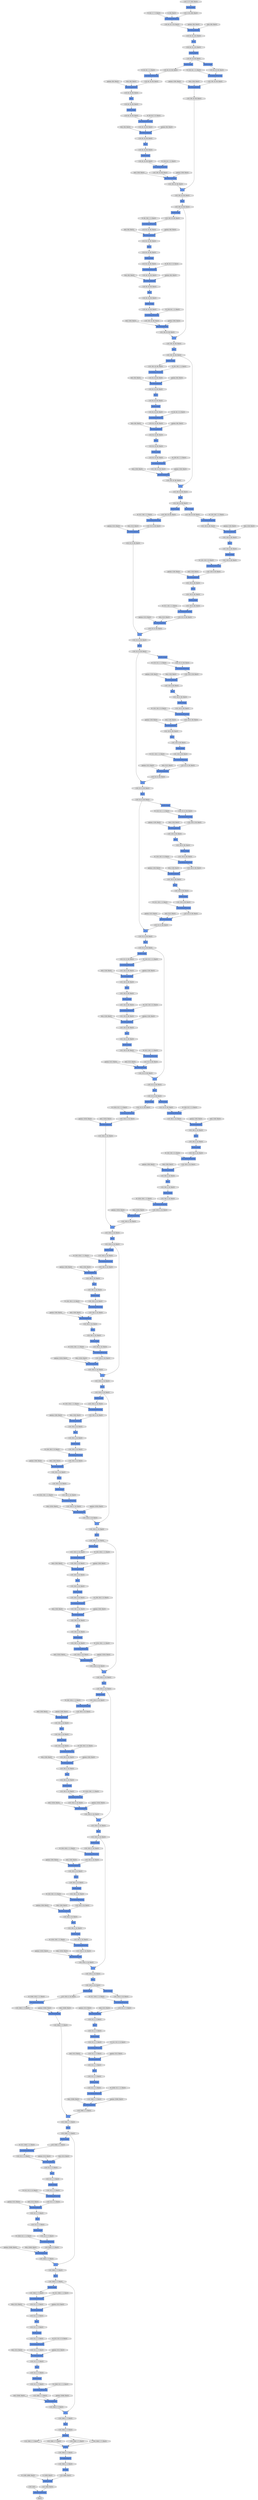 digraph graphname{rankdir=TB;47840955924560 [label="(128, 512, 8, 28), float32",shape="octagon",fillcolor="#E0E0E0",style="filled"];47839315656784 [label="W: (64, 64, 1, 1), float32",shape="octagon",fillcolor="#E0E0E0",style="filled"];47840956055696 [label="(128, 256, 4, 14), float32",shape="octagon",fillcolor="#E0E0E0",style="filled"];47840955924624 [label="(128, 512, 8, 28), float32",shape="octagon",fillcolor="#E0E0E0",style="filled"];47839315820752 [label="gamma: (256), float32",shape="octagon",fillcolor="#E0E0E0",style="filled"];47840955924752 [label="(128, 512, 8, 28), float32",shape="octagon",fillcolor="#E0E0E0",style="filled"];47840955924816 [label="BatchNormalization",shape="record",fillcolor="#6495ED",style="filled"];47840955990480 [label="HaloExchange",shape="record",fillcolor="#6495ED",style="filled"];47839315657168 [label="gamma: (64), float32",shape="octagon",fillcolor="#E0E0E0",style="filled"];47840955990544 [label="(128, 1024, 4, 14), float32",shape="octagon",fillcolor="#E0E0E0",style="filled"];47839315821072 [label="beta: (256), float32",shape="octagon",fillcolor="#E0E0E0",style="filled"];47840955892368 [label="(128, 128, 8, 28), float32",shape="octagon",fillcolor="#E0E0E0",style="filled"];47840955990736 [label="(128, 1024, 4, 14), float32",shape="octagon",fillcolor="#E0E0E0",style="filled"];47840955925264 [label="BatchNormalization",shape="record",fillcolor="#6495ED",style="filled"];47840955892496 [label="BatchNormalization",shape="record",fillcolor="#6495ED",style="filled"];47839315657488 [label="beta: (64), float32",shape="octagon",fillcolor="#E0E0E0",style="filled"];47840956056400 [label="(128, 256, 4, 14), float32",shape="octagon",fillcolor="#E0E0E0",style="filled"];47840955925328 [label="(128, 512, 8, 28), float32",shape="octagon",fillcolor="#E0E0E0",style="filled"];47839315821456 [label="W: (256, 256, 3, 3), float32",shape="octagon",fillcolor="#E0E0E0",style="filled"];47840955892624 [label="(128, 128, 8, 28), float32",shape="octagon",fillcolor="#E0E0E0",style="filled"];47840956056528 [label="BatchNormalization",shape="record",fillcolor="#6495ED",style="filled"];47840955892752 [label="BatchNormalization",shape="record",fillcolor="#6495ED",style="filled"];47840956056656 [label="(128, 256, 4, 14), float32",shape="octagon",fillcolor="#E0E0E0",style="filled"];47840955991120 [label="(128, 256, 4, 14), float32",shape="octagon",fillcolor="#E0E0E0",style="filled"];47840955892880 [label="(128, 128, 8, 28), float32",shape="octagon",fillcolor="#E0E0E0",style="filled"];47839315657872 [label="W: (64, 64, 3, 3), float32",shape="octagon",fillcolor="#E0E0E0",style="filled"];47840956056784 [label="BatchNormalization",shape="record",fillcolor="#6495ED",style="filled"];47840955925840 [label="AllGather",shape="record",fillcolor="#6495ED",style="filled"];47840956056912 [label="(128, 256, 4, 14), float32",shape="octagon",fillcolor="#E0E0E0",style="filled"];47839315821904 [label="gamma: (256), float32",shape="octagon",fillcolor="#E0E0E0",style="filled"];47840955925904 [label="(128, 512, 8, 28), float32",shape="octagon",fillcolor="#E0E0E0",style="filled"];47840955991504 [label="ReLU",shape="record",fillcolor="#6495ED",style="filled"];47840955893264 [label="(128, 128, 8, 28), float32",shape="octagon",fillcolor="#E0E0E0",style="filled"];47839315658320 [label="gamma: (64), float32",shape="octagon",fillcolor="#E0E0E0",style="filled"];47839315822224 [label="beta: (256), float32",shape="octagon",fillcolor="#E0E0E0",style="filled"];47840956057296 [label="(128, 256, 4, 14), float32",shape="octagon",fillcolor="#E0E0E0",style="filled"];47840955991760 [label="BatchNormalization",shape="record",fillcolor="#6495ED",style="filled"];47840955991824 [label="(128, 256, 4, 14), float32",shape="octagon",fillcolor="#E0E0E0",style="filled"];47840955991952 [label="Convolution2DFunction",shape="record",fillcolor="#6495ED",style="filled"];47840955926416 [label="(128, 256, 4, 14), float32",shape="octagon",fillcolor="#E0E0E0",style="filled"];47839315658640 [label="beta: (64), float32",shape="octagon",fillcolor="#E0E0E0",style="filled"];47840955992080 [label="(128, 256, 4, 14), float32",shape="octagon",fillcolor="#E0E0E0",style="filled"];47839315822608 [label="W: (1024, 256, 1, 1), float32",shape="octagon",fillcolor="#E0E0E0",style="filled"];47840955992208 [label="HaloExchange",shape="record",fillcolor="#6495ED",style="filled"];47840955893904 [label="Convolution2DFunction",shape="record",fillcolor="#6495ED",style="filled"];47840955893968 [label="(128, 128, 8, 28), float32",shape="octagon",fillcolor="#E0E0E0",style="filled"];47840955992336 [label="(128, 256, 4, 14), float32",shape="octagon",fillcolor="#E0E0E0",style="filled"];47840955926800 [label="HaloExchange",shape="record",fillcolor="#6495ED",style="filled"];47839315659024 [label="W: (256, 64, 1, 1), float32",shape="octagon",fillcolor="#E0E0E0",style="filled"];47840956057936 [label="Convolution2DFunction",shape="record",fillcolor="#6495ED",style="filled"];47840955894096 [label="ReLU",shape="record",fillcolor="#6495ED",style="filled"];47840956058000 [label="(128, 256, 4, 14), float32",shape="octagon",fillcolor="#E0E0E0",style="filled"];47839315823056 [label="gamma: (1024), float32",shape="octagon",fillcolor="#E0E0E0",style="filled"];47840955894224 [label="(128, 128, 8, 28), float32",shape="octagon",fillcolor="#E0E0E0",style="filled"];47840956058128 [label="ReLU",shape="record",fillcolor="#6495ED",style="filled"];47840955927056 [label="Convolution2DFunction",shape="record",fillcolor="#6495ED",style="filled"];47840955992656 [label="Convolution2DFunction",shape="record",fillcolor="#6495ED",style="filled"];47840955927120 [label="(128, 256, 4, 14), float32",shape="octagon",fillcolor="#E0E0E0",style="filled"];47840955894352 [label="_ + _",shape="record",fillcolor="#6495ED",style="filled"];47840956058256 [label="(128, 256, 4, 14), float32",shape="octagon",fillcolor="#E0E0E0",style="filled"];47840955992720 [label="(128, 256, 4, 14), float32",shape="octagon",fillcolor="#E0E0E0",style="filled"];47840955927248 [label="_ + _",shape="record",fillcolor="#6495ED",style="filled"];47840955894480 [label="(128, 128, 8, 28), float32",shape="octagon",fillcolor="#E0E0E0",style="filled"];47839315659472 [label="gamma: (256), float32",shape="octagon",fillcolor="#E0E0E0",style="filled"];47840956058384 [label="_ + _",shape="record",fillcolor="#6495ED",style="filled"];47839315823376 [label="beta: (1024), float32",shape="octagon",fillcolor="#E0E0E0",style="filled"];47840955927376 [label="(128, 256, 4, 14), float32",shape="octagon",fillcolor="#E0E0E0",style="filled"];47840956058512 [label="(128, 256, 4, 14), float32",shape="octagon",fillcolor="#E0E0E0",style="filled"];47840955894672 [label="ReLU",shape="record",fillcolor="#6495ED",style="filled"];47840955927504 [label="HaloExchange",shape="record",fillcolor="#6495ED",style="filled"];47840955894736 [label="HaloExchange",shape="record",fillcolor="#6495ED",style="filled"];47840955993104 [label="Convolution2DFunction",shape="record",fillcolor="#6495ED",style="filled"];47839315659792 [label="beta: (256), float32",shape="octagon",fillcolor="#E0E0E0",style="filled"];47840955927632 [label="(128, 256, 4, 14), float32",shape="octagon",fillcolor="#E0E0E0",style="filled"];47840955894864 [label="(128, 512, 8, 28), float32",shape="octagon",fillcolor="#E0E0E0",style="filled"];47840956058768 [label="(128, 1024, 4, 14), float32",shape="octagon",fillcolor="#E0E0E0",style="filled"];47839315823760 [label="W: (1024, 512, 1, 1), float32",shape="octagon",fillcolor="#E0E0E0",style="filled"];47840956058832 [label="HaloExchange",shape="record",fillcolor="#6495ED",style="filled"];47840955894992 [label="(128, 512, 8, 28), float32",shape="octagon",fillcolor="#E0E0E0",style="filled"];47840956058896 [label="(128, 1024, 4, 14), float32",shape="octagon",fillcolor="#E0E0E0",style="filled"];47840955993360 [label="BatchNormalization",shape="record",fillcolor="#6495ED",style="filled"];47840955895056 [label="BatchNormalization",shape="record",fillcolor="#6495ED",style="filled"];47840955993424 [label="(128, 256, 4, 14), float32",shape="octagon",fillcolor="#E0E0E0",style="filled"];47840956059024 [label="(128, 1024, 4, 14), float32",shape="octagon",fillcolor="#E0E0E0",style="filled"];47840955927952 [label="ReLU",shape="record",fillcolor="#6495ED",style="filled"];47839315660176 [label="W: (256, 64, 1, 1), float32",shape="octagon",fillcolor="#E0E0E0",style="filled"];47840956059088 [label="ReLU",shape="record",fillcolor="#6495ED",style="filled"];47840955993552 [label="ReLU",shape="record",fillcolor="#6495ED",style="filled"];47840955928016 [label="(128, 256, 4, 14), float32",shape="octagon",fillcolor="#E0E0E0",style="filled"];47840955895248 [label="ReLU",shape="record",fillcolor="#6495ED",style="filled"];47840955993680 [label="(128, 256, 4, 14), float32",shape="octagon",fillcolor="#E0E0E0",style="filled"];47839315824208 [label="gamma: (1024), float32",shape="octagon",fillcolor="#E0E0E0",style="filled"];47840956059280 [label="BatchNormalization",shape="record",fillcolor="#6495ED",style="filled"];47840955993808 [label="_ + _",shape="record",fillcolor="#6495ED",style="filled"];47840955895504 [label="Convolution2DFunction",shape="record",fillcolor="#6495ED",style="filled"];47840955895568 [label="(128, 512, 8, 28), float32",shape="octagon",fillcolor="#E0E0E0",style="filled"];47840955993936 [label="(128, 256, 4, 14), float32",shape="octagon",fillcolor="#E0E0E0",style="filled"];47840955928400 [label="Convolution2DFunction",shape="record",fillcolor="#6495ED",style="filled"];47839315660624 [label="gamma: (256), float32",shape="octagon",fillcolor="#E0E0E0",style="filled"];47840956059536 [label="Convolution2DFunction",shape="record",fillcolor="#6495ED",style="filled"];47839315824528 [label="beta: (1024), float32",shape="octagon",fillcolor="#E0E0E0",style="filled"];47840956059600 [label="(128, 1024, 4, 14), float32",shape="octagon",fillcolor="#E0E0E0",style="filled"];47840955961424 [label="(128, 256, 4, 14), float32",shape="octagon",fillcolor="#E0E0E0",style="filled"];47839315791952 [label="W: (128, 512, 1, 1), float32",shape="octagon",fillcolor="#E0E0E0",style="filled"];47840956125392 [label="(128, 512, 2, 7), float32",shape="octagon",fillcolor="#E0E0E0",style="filled"];47839316185296 [label="W: (256, 256, 3, 3), float32",shape="octagon",fillcolor="#E0E0E0",style="filled"];47839316250896 [label="W: (512, 512, 3, 3), float32",shape="octagon",fillcolor="#E0E0E0",style="filled"];47840956125520 [label="BatchNormalization",shape="record",fillcolor="#6495ED",style="filled"];47840956027280 [label="(128, 256, 4, 14), float32",shape="octagon",fillcolor="#E0E0E0",style="filled"];47840956125648 [label="(128, 512, 2, 7), float32",shape="octagon",fillcolor="#E0E0E0",style="filled"];47840956027408 [label="BatchNormalization",shape="record",fillcolor="#6495ED",style="filled"];47839315792400 [label="gamma: (128), float32",shape="octagon",fillcolor="#E0E0E0",style="filled"];47839013245520 [label="HaloExchange",shape="record",fillcolor="#6495ED",style="filled"];47839316185744 [label="gamma: (256), float32",shape="octagon",fillcolor="#E0E0E0",style="filled"];47840956027536 [label="(128, 256, 4, 14), float32",shape="octagon",fillcolor="#E0E0E0",style="filled"];47839316251344 [label="gamma: (512), float32",shape="octagon",fillcolor="#E0E0E0",style="filled"];47840955962128 [label="(128, 256, 4, 14), float32",shape="octagon",fillcolor="#E0E0E0",style="filled"];47837633778448 [label="(128, 64, 16, 56), float32",shape="octagon",fillcolor="#E0E0E0",style="filled"];47840956126032 [label="(128, 512, 2, 7), float32",shape="octagon",fillcolor="#E0E0E0",style="filled"];47839315792720 [label="beta: (128), float32",shape="octagon",fillcolor="#E0E0E0",style="filled"];47840956027792 [label="(128, 256, 4, 14), float32",shape="octagon",fillcolor="#E0E0E0",style="filled"];47840955962256 [label="BatchNormalization",shape="record",fillcolor="#6495ED",style="filled"];47839316186064 [label="beta: (256), float32",shape="octagon",fillcolor="#E0E0E0",style="filled"];47839316251664 [label="beta: (512), float32",shape="octagon",fillcolor="#E0E0E0",style="filled"];47840955962384 [label="(128, 256, 4, 14), float32",shape="octagon",fillcolor="#E0E0E0",style="filled"];47840956027984 [label="_ + _",shape="record",fillcolor="#6495ED",style="filled"];47840956028048 [label="HaloExchange",shape="record",fillcolor="#6495ED",style="filled"];47840955962512 [label="BatchNormalization",shape="record",fillcolor="#6495ED",style="filled"];47839315793104 [label="W: (128, 128, 3, 3), float32",shape="octagon",fillcolor="#E0E0E0",style="filled"];47840956028176 [label="(128, 1024, 4, 14), float32",shape="octagon",fillcolor="#E0E0E0",style="filled"];47840955962640 [label="(128, 256, 4, 14), float32",shape="octagon",fillcolor="#E0E0E0",style="filled"];47839316186448 [label="W: (1024, 256, 1, 1), float32",shape="octagon",fillcolor="#E0E0E0",style="filled"];47839316252048 [label="W: (2048, 512, 1, 1), float32",shape="octagon",fillcolor="#E0E0E0",style="filled"];47840956028304 [label="(128, 1024, 4, 14), float32",shape="octagon",fillcolor="#E0E0E0",style="filled"];47840956126672 [label="Convolution2DFunction",shape="record",fillcolor="#6495ED",style="filled"];47840956028368 [label="BatchNormalization",shape="record",fillcolor="#6495ED",style="filled"];47840956126736 [label="(128, 512, 2, 7), float32",shape="octagon",fillcolor="#E0E0E0",style="filled"];47840956126864 [label="ReLU",shape="record",fillcolor="#6495ED",style="filled"];47840956028560 [label="HaloExchange",shape="record",fillcolor="#6495ED",style="filled"];47840955963024 [label="(128, 256, 4, 14), float32",shape="octagon",fillcolor="#E0E0E0",style="filled"];47839315793552 [label="gamma: (128), float32",shape="octagon",fillcolor="#E0E0E0",style="filled"];47840956126992 [label="(128, 512, 2, 7), float32",shape="octagon",fillcolor="#E0E0E0",style="filled"];47839316186896 [label="gamma: (1024), float32",shape="octagon",fillcolor="#E0E0E0",style="filled"];47840948688656 [label="ReLU",shape="record",fillcolor="#6495ED",style="filled"];47839316252496 [label="gamma: (2048), float32",shape="octagon",fillcolor="#E0E0E0",style="filled"];47840956127120 [label="_ + _",shape="record",fillcolor="#6495ED",style="filled"];47840956028816 [label="Convolution2DFunction",shape="record",fillcolor="#6495ED",style="filled"];47840956028880 [label="(128, 1024, 4, 14), float32",shape="octagon",fillcolor="#E0E0E0",style="filled"];47839315793872 [label="beta: (128), float32",shape="octagon",fillcolor="#E0E0E0",style="filled"];47840956127248 [label="(128, 512, 2, 7), float32",shape="octagon",fillcolor="#E0E0E0",style="filled"];47839316187216 [label="beta: (1024), float32",shape="octagon",fillcolor="#E0E0E0",style="filled"];47839316252816 [label="beta: (2048), float32",shape="octagon",fillcolor="#E0E0E0",style="filled"];47840956127440 [label="ReLU",shape="record",fillcolor="#6495ED",style="filled"];47840956127504 [label="HaloExchange",shape="record",fillcolor="#6495ED",style="filled"];47840955963664 [label="Convolution2DFunction",shape="record",fillcolor="#6495ED",style="filled"];47840955963728 [label="(128, 256, 4, 14), float32",shape="octagon",fillcolor="#E0E0E0",style="filled"];47839315794256 [label="W: (512, 128, 1, 1), float32",shape="octagon",fillcolor="#E0E0E0",style="filled"];47840956127632 [label="(128, 2048, 2, 7), float32",shape="octagon",fillcolor="#E0E0E0",style="filled"];47840956029392 [label="HaloExchange",shape="record",fillcolor="#6495ED",style="filled"];47840955963856 [label="ReLU",shape="record",fillcolor="#6495ED",style="filled"];47840956127760 [label="(128, 2048, 2, 7), float32",shape="octagon",fillcolor="#E0E0E0",style="filled"];47840956029456 [label="(128, 1024, 4, 14), float32",shape="octagon",fillcolor="#E0E0E0",style="filled"];47840956127824 [label="BatchNormalization",shape="record",fillcolor="#6495ED",style="filled"];47840955963984 [label="(128, 256, 4, 14), float32",shape="octagon",fillcolor="#E0E0E0",style="filled"];47839316187856 [label="W: (512, 1024, 1, 1), float32",shape="octagon",fillcolor="#E0E0E0",style="filled"];47840956029648 [label="(128, 1024, 4, 14), float32",shape="octagon",fillcolor="#E0E0E0",style="filled"];47840955964112 [label="_ + _",shape="record",fillcolor="#6495ED",style="filled"];47839316253456 [label="W: (1000, 4096), float32",shape="octagon",fillcolor="#E0E0E0",style="filled"];47840956128016 [label="ReLU",shape="record",fillcolor="#6495ED",style="filled"];47839315794704 [label="gamma: (512), float32",shape="octagon",fillcolor="#E0E0E0",style="filled"];47840955964240 [label="(128, 256, 4, 14), float32",shape="octagon",fillcolor="#E0E0E0",style="filled"];47840956128272 [label="Convolution2DFunction",shape="record",fillcolor="#6495ED",style="filled"];47840956029968 [label="ReLU",shape="record",fillcolor="#6495ED",style="filled"];47840955964432 [label="ReLU",shape="record",fillcolor="#6495ED",style="filled"];47840956128336 [label="(128, 2048, 2, 7), float32",shape="octagon",fillcolor="#E0E0E0",style="filled"];47840956030032 [label="(128, 256, 4, 14), float32",shape="octagon",fillcolor="#E0E0E0",style="filled"];47840955964496 [label="HaloExchange",shape="record",fillcolor="#6495ED",style="filled"];47839315795024 [label="beta: (512), float32",shape="octagon",fillcolor="#E0E0E0",style="filled"];47839316253840 [label="b: (1000), float32",shape="octagon",fillcolor="#E0E0E0",style="filled"];47839316188304 [label="gamma: (512), float32",shape="octagon",fillcolor="#E0E0E0",style="filled"];47840955964624 [label="(128, 1024, 4, 14), float32",shape="octagon",fillcolor="#E0E0E0",style="filled"];47840955964752 [label="(128, 1024, 4, 14), float32",shape="octagon",fillcolor="#E0E0E0",style="filled"];47840955964816 [label="BatchNormalization",shape="record",fillcolor="#6495ED",style="filled"];47839316188624 [label="beta: (512), float32",shape="octagon",fillcolor="#E0E0E0",style="filled"];47840956030416 [label="Convolution2DFunction",shape="record",fillcolor="#6495ED",style="filled"];47840956128848 [label="Concat",shape="record",fillcolor="#6495ED",style="filled"];47840955965008 [label="ReLU",shape="record",fillcolor="#6495ED",style="filled"];47840956128912 [label="(128, 2048, 2, 7), float32",shape="octagon",fillcolor="#E0E0E0",style="filled"];47840956030672 [label="BatchNormalization",shape="record",fillcolor="#6495ED",style="filled"];47839315795664 [label="W: (256, 512, 1, 1), float32",shape="octagon",fillcolor="#E0E0E0",style="filled"];47840956030736 [label="(128, 256, 4, 14), float32",shape="octagon",fillcolor="#E0E0E0",style="filled"];47840956129104 [label="(128, 2048, 2, 7), float32",shape="octagon",fillcolor="#E0E0E0",style="filled"];47839316189008 [label="W: (512, 512, 3, 3), float32",shape="octagon",fillcolor="#E0E0E0",style="filled"];47840955965264 [label="Convolution2DFunction",shape="record",fillcolor="#6495ED",style="filled"];47840948821840 [label="MaxPoolingND",shape="record",fillcolor="#6495ED",style="filled"];47840956030864 [label="ReLU",shape="record",fillcolor="#6495ED",style="filled"];47840955965328 [label="(128, 1024, 4, 14), float32",shape="octagon",fillcolor="#E0E0E0",style="filled"];47840956129232 [label="Convolution2DFunction",shape="record",fillcolor="#6495ED",style="filled"];47840949149776 [label="BatchNormalization",shape="record",fillcolor="#6495ED",style="filled"];47840948396112 [label="Convolution2DFunction",shape="record",fillcolor="#6495ED",style="filled"];47839315861648 [label="W: (256, 1024, 1, 1), float32",shape="octagon",fillcolor="#E0E0E0",style="filled"];47840949149840 [label="(128, 128, 8, 28), float32",shape="octagon",fillcolor="#E0E0E0",style="filled"];47840900030608 [label="Convolution2DFunction",shape="record",fillcolor="#6495ED",style="filled"];47840949117136 [label="HaloExchange",shape="record",fillcolor="#6495ED",style="filled"];47840948396240 [label="Convolution2DFunction",shape="record",fillcolor="#6495ED",style="filled"];47840900030672 [label="Convolution2DFunction",shape="record",fillcolor="#6495ED",style="filled"];47840949117200 [label="(128, 256, 16, 56), float32",shape="octagon",fillcolor="#E0E0E0",style="filled"];47840948396304 [label="_ + _",shape="record",fillcolor="#6495ED",style="filled"];47840900030736 [label="BatchNormalization",shape="record",fillcolor="#6495ED",style="filled"];47840900030864 [label="(128, 256, 16, 56), float32",shape="octagon",fillcolor="#E0E0E0",style="filled"];47840948396432 [label="(128, 3, 57, 226), float32",shape="octagon",fillcolor="#E0E0E0",style="filled"];47839315730896 [label="W: (64, 256, 1, 1), float32",shape="octagon",fillcolor="#E0E0E0",style="filled"];47840948396496 [label="HaloExchange",shape="record",fillcolor="#6495ED",style="filled"];47840900030928 [label="(128, 64, 16, 56), float32",shape="octagon",fillcolor="#E0E0E0",style="filled"];47840949150224 [label="(128, 128, 8, 28), float32",shape="octagon",fillcolor="#E0E0E0",style="filled"];47839315862096 [label="gamma: (256), float32",shape="octagon",fillcolor="#E0E0E0",style="filled"];47840900031056 [label="(128, 256, 16, 56), float32",shape="octagon",fillcolor="#E0E0E0",style="filled"];47840900031120 [label="ReLU",shape="record",fillcolor="#6495ED",style="filled"];47840900031184 [label="(128, 64, 16, 56), float32",shape="octagon",fillcolor="#E0E0E0",style="filled"];47840949117712 [label="(128, 128, 8, 28), float32",shape="octagon",fillcolor="#E0E0E0",style="filled"];47840948396816 [label="(128, 64, 16, 56), float32",shape="octagon",fillcolor="#E0E0E0",style="filled"];47840900031248 [label="ReLU",shape="record",fillcolor="#6495ED",style="filled"];47840948396880 [label="(128, 256, 16, 56), float32",shape="octagon",fillcolor="#E0E0E0",style="filled"];47839315862416 [label="beta: (256), float32",shape="octagon",fillcolor="#E0E0E0",style="filled"];47839315731344 [label="gamma: (64), float32",shape="octagon",fillcolor="#E0E0E0",style="filled"];47840900031440 [label="HaloExchange",shape="record",fillcolor="#6495ED",style="filled"];47840900031504 [label="HaloExchange",shape="record",fillcolor="#6495ED",style="filled"];47840949118096 [label="BatchNormalization",shape="record",fillcolor="#6495ED",style="filled"];47840949150928 [label="(128, 128, 8, 28), float32",shape="octagon",fillcolor="#E0E0E0",style="filled"];47840948397264 [label="ReLU",shape="record",fillcolor="#6495ED",style="filled"];47839315731664 [label="beta: (64), float32",shape="octagon",fillcolor="#E0E0E0",style="filled"];47839315862800 [label="W: (256, 256, 3, 3), float32",shape="octagon",fillcolor="#E0E0E0",style="filled"];47840900031760 [label="BatchNormalization",shape="record",fillcolor="#6495ED",style="filled"];47840949151056 [label="Convolution2DFunction",shape="record",fillcolor="#6495ED",style="filled"];47840948397392 [label="ReLU",shape="record",fillcolor="#6495ED",style="filled"];47840900031824 [label="(128, 64, 16, 56), float32",shape="octagon",fillcolor="#E0E0E0",style="filled"];47840949118352 [label="BatchNormalization",shape="record",fillcolor="#6495ED",style="filled"];47840900031888 [label="BatchNormalization",shape="record",fillcolor="#6495ED",style="filled"];47840949151184 [label="(128, 128, 8, 28), float32",shape="octagon",fillcolor="#E0E0E0",style="filled"];47840949118416 [label="(128, 128, 8, 28), float32",shape="octagon",fillcolor="#E0E0E0",style="filled"];47840949118544 [label="Convolution2DFunction",shape="record",fillcolor="#6495ED",style="filled"];47839315732048 [label="W: (64, 64, 3, 3), float32",shape="octagon",fillcolor="#E0E0E0",style="filled"];47840900032080 [label="(128, 64, 16, 56), float32",shape="octagon",fillcolor="#E0E0E0",style="filled"];47840948889232 [label="ReLU",shape="record",fillcolor="#6495ED",style="filled"];47839315863248 [label="gamma: (256), float32",shape="octagon",fillcolor="#E0E0E0",style="filled"];47840949151440 [label="(128, 128, 8, 28), float32",shape="octagon",fillcolor="#E0E0E0",style="filled"];47840949118672 [label="(128, 128, 8, 28), float32",shape="octagon",fillcolor="#E0E0E0",style="filled"];47840948397776 [label="BatchNormalization",shape="record",fillcolor="#6495ED",style="filled"];47840948397840 [label="ReLU",shape="record",fillcolor="#6495ED",style="filled"];47840949118800 [label="HaloExchange",shape="record",fillcolor="#6495ED",style="filled"];47840948397904 [label="(128, 64, 16, 56), float32",shape="octagon",fillcolor="#E0E0E0",style="filled"];47840900032336 [label="Convolution2DFunction",shape="record",fillcolor="#6495ED",style="filled"];47840949151632 [label="Convolution2DFunction",shape="record",fillcolor="#6495ED",style="filled"];47840948397968 [label="(128, 64, 16, 56), float32",shape="octagon",fillcolor="#E0E0E0",style="filled"];47840900032400 [label="(128, 256, 16, 56), float32",shape="octagon",fillcolor="#E0E0E0",style="filled"];47840949151696 [label="HaloExchange",shape="record",fillcolor="#6495ED",style="filled"];47840949118928 [label="(128, 128, 8, 28), float32",shape="octagon",fillcolor="#E0E0E0",style="filled"];47840948398032 [label="(128, 64, 16, 56), float32",shape="octagon",fillcolor="#E0E0E0",style="filled"];47839315863568 [label="beta: (256), float32",shape="octagon",fillcolor="#E0E0E0",style="filled"];47840949151760 [label="ReLU",shape="record",fillcolor="#6495ED",style="filled"];47839315732496 [label="gamma: (64), float32",shape="octagon",fillcolor="#E0E0E0",style="filled"];47840949151824 [label="(128, 512, 8, 28), float32",shape="octagon",fillcolor="#E0E0E0",style="filled"];47840949151952 [label="(128, 512, 8, 28), float32",shape="octagon",fillcolor="#E0E0E0",style="filled"];47840949152016 [label="BatchNormalization",shape="record",fillcolor="#6495ED",style="filled"];47840949119248 [label="ReLU",shape="record",fillcolor="#6495ED",style="filled"];47840948398352 [label="HaloExchange",shape="record",fillcolor="#6495ED",style="filled"];47840949119312 [label="(128, 128, 8, 28), float32",shape="octagon",fillcolor="#E0E0E0",style="filled"];47839315732816 [label="beta: (64), float32",shape="octagon",fillcolor="#E0E0E0",style="filled"];47840948398416 [label="HaloExchange",shape="record",fillcolor="#6495ED",style="filled"];47839317207440 [label="Reshape",shape="record",fillcolor="#6495ED",style="filled"];47839315863952 [label="W: (1024, 256, 1, 1), float32",shape="octagon",fillcolor="#E0E0E0",style="filled"];47840948398480 [label="(128, 64, 16, 56), float32",shape="octagon",fillcolor="#E0E0E0",style="filled"];47840949152208 [label="ReLU",shape="record",fillcolor="#6495ED",style="filled"];47840948398544 [label="(128, 64, 16, 56), float32",shape="octagon",fillcolor="#E0E0E0",style="filled"];47839053720080 [label="W: (64, 3, 7, 7), float32",shape="octagon",fillcolor="#E0E0E0",style="filled"];47840948398736 [label="(128, 256, 16, 56), float32",shape="octagon",fillcolor="#E0E0E0",style="filled"];47840900033168 [label="Convolution2DFunction",shape="record",fillcolor="#6495ED",style="filled"];47840949152464 [label="Convolution2DFunction",shape="record",fillcolor="#6495ED",style="filled"];47840949119696 [label="Convolution2DFunction",shape="record",fillcolor="#6495ED",style="filled"];47839315733200 [label="W: (256, 64, 1, 1), float32",shape="octagon",fillcolor="#E0E0E0",style="filled"];47840949152528 [label="(128, 512, 8, 28), float32",shape="octagon",fillcolor="#E0E0E0",style="filled"];47840948890384 [label="(128, 64, 32, 113), float32",shape="octagon",fillcolor="#E0E0E0",style="filled"];47839315864400 [label="gamma: (1024), float32",shape="octagon",fillcolor="#E0E0E0",style="filled"];47840948398992 [label="(128, 64, 16, 56), float32",shape="octagon",fillcolor="#E0E0E0",style="filled"];47840949119952 [label="BatchNormalization",shape="record",fillcolor="#6495ED",style="filled"];47840948399056 [label="Convolution2DFunction",shape="record",fillcolor="#6495ED",style="filled"];47840949120016 [label="(128, 128, 8, 28), float32",shape="octagon",fillcolor="#E0E0E0",style="filled"];47840900033552 [label="(128, 64, 16, 56), float32",shape="octagon",fillcolor="#E0E0E0",style="filled"];47839053720592 [label="gamma: (64), float32",shape="octagon",fillcolor="#E0E0E0",style="filled"];47840948399184 [label="(128, 256, 16, 56), float32",shape="octagon",fillcolor="#E0E0E0",style="filled"];47840900033616 [label="(128, 64, 16, 56), float32",shape="octagon",fillcolor="#E0E0E0",style="filled"];47839315864720 [label="beta: (1024), float32",shape="octagon",fillcolor="#E0E0E0",style="filled"];47840949120144 [label="_ + _",shape="record",fillcolor="#6495ED",style="filled"];47839315733648 [label="gamma: (256), float32",shape="octagon",fillcolor="#E0E0E0",style="filled"];47840949153040 [label="HaloExchange",shape="record",fillcolor="#6495ED",style="filled"];47840949120272 [label="(128, 128, 8, 28), float32",shape="octagon",fillcolor="#E0E0E0",style="filled"];47840948399376 [label="(128, 64, 16, 56), float32",shape="octagon",fillcolor="#E0E0E0",style="filled"];47840900033808 [label="(128, 64, 16, 56), float32",shape="octagon",fillcolor="#E0E0E0",style="filled"];47840949153104 [label="(128, 512, 8, 28), float32",shape="octagon",fillcolor="#E0E0E0",style="filled"];47839053720912 [label="beta: (64), float32",shape="octagon",fillcolor="#E0E0E0",style="filled"];47840949120400 [label="HaloExchange",shape="record",fillcolor="#6495ED",style="filled"];47840948399504 [label="(128, 256, 16, 56), float32",shape="octagon",fillcolor="#E0E0E0",style="filled"];47839315733968 [label="beta: (256), float32",shape="octagon",fillcolor="#E0E0E0",style="filled"];47840949153296 [label="(128, 512, 8, 28), float32",shape="octagon",fillcolor="#E0E0E0",style="filled"];47840949120528 [label="(128, 128, 8, 28), float32",shape="octagon",fillcolor="#E0E0E0",style="filled"];47840948399632 [label="BatchNormalization",shape="record",fillcolor="#6495ED",style="filled"];47840900034128 [label="(128, 64, 16, 56), float32",shape="octagon",fillcolor="#E0E0E0",style="filled"];47840949153424 [label="HaloExchange",shape="record",fillcolor="#6495ED",style="filled"];47840900034192 [label="HaloExchange",shape="record",fillcolor="#6495ED",style="filled"];47840948399760 [label="HaloExchange",shape="record",fillcolor="#6495ED",style="filled"];47839315865296 [label="W: (256, 1024, 1, 1), float32",shape="octagon",fillcolor="#E0E0E0",style="filled"];47840900034320 [label="ReLU",shape="record",fillcolor="#6495ED",style="filled"];47840948399888 [label="BatchNormalization",shape="record",fillcolor="#6495ED",style="filled"];47840949153616 [label="ReLU",shape="record",fillcolor="#6495ED",style="filled"];47840949120848 [label="Convolution2DFunction",shape="record",fillcolor="#6495ED",style="filled"];47840900034384 [label="(128, 256, 16, 56), float32",shape="octagon",fillcolor="#E0E0E0",style="filled"];47840949153680 [label="(128, 128, 8, 28), float32",shape="octagon",fillcolor="#E0E0E0",style="filled"];47840949120912 [label="(128, 512, 8, 28), float32",shape="octagon",fillcolor="#E0E0E0",style="filled"];47840948400080 [label="(128, 256, 16, 56), float32",shape="octagon",fillcolor="#E0E0E0",style="filled"];47840948432976 [label="Convolution2DFunction",shape="record",fillcolor="#6495ED",style="filled"];47840956166288 [label="(128, 2048, 2, 7), float32",shape="octagon",fillcolor="#E0E0E0",style="filled"];47840948433040 [label="(128, 256, 16, 56), float32",shape="octagon",fillcolor="#E0E0E0",style="filled"];47839316226320 [label="beta: (512), float32",shape="octagon",fillcolor="#E0E0E0",style="filled"];47840948433168 [label="(128, 64, 16, 56), float32",shape="octagon",fillcolor="#E0E0E0",style="filled"];47839316226704 [label="W: (512, 512, 3, 3), float32",shape="octagon",fillcolor="#E0E0E0",style="filled"];47840956166864 [label="(128, 2048, 2, 7), float32",shape="octagon",fillcolor="#E0E0E0",style="filled"];47840948433680 [label="ReLU",shape="record",fillcolor="#6495ED",style="filled"];47840956166992 [label="(128, 2048, 2, 7), float32",shape="octagon",fillcolor="#E0E0E0",style="filled"];47840896103248 [label="BatchNormalization",shape="record",fillcolor="#6495ED",style="filled"];47840956167056 [label="(128, 2048, 2, 7), float32",shape="octagon",fillcolor="#E0E0E0",style="filled"];47840948433936 [label="BatchNormalization",shape="record",fillcolor="#6495ED",style="filled"];47839316227152 [label="gamma: (512), float32",shape="octagon",fillcolor="#E0E0E0",style="filled"];47840948434256 [label="HaloExchange",shape="record",fillcolor="#6495ED",style="filled"];47839316227472 [label="beta: (512), float32",shape="octagon",fillcolor="#E0E0E0",style="filled"];47840948434320 [label="(128, 256, 16, 56), float32",shape="octagon",fillcolor="#E0E0E0",style="filled"];47840956167632 [label="(128, 2048, 2, 7), float32",shape="octagon",fillcolor="#E0E0E0",style="filled"];47840956167952 [label="(128, 2048, 2, 7), float32",shape="octagon",fillcolor="#E0E0E0",style="filled"];47839316227856 [label="W: (2048, 512, 1, 1), float32",shape="octagon",fillcolor="#E0E0E0",style="filled"];47840956168016 [label="(128), int32",shape="octagon",fillcolor="#E0E0E0",style="filled"];47840948434768 [label="(128, 256, 16, 56), float32",shape="octagon",fillcolor="#E0E0E0",style="filled"];47840948434896 [label="(128, 64, 16, 56), float32",shape="octagon",fillcolor="#E0E0E0",style="filled"];47840956168208 [label="(128, 2048, 8, 7), float32",shape="octagon",fillcolor="#E0E0E0",style="filled"];47839316228304 [label="gamma: (2048), float32",shape="octagon",fillcolor="#E0E0E0",style="filled"];47840956168720 [label="LinearFunction",shape="record",fillcolor="#6495ED",style="filled"];47839316228624 [label="beta: (2048), float32",shape="octagon",fillcolor="#E0E0E0",style="filled"];47840956168848 [label="(128, 2048, 2, 1), float32",shape="octagon",fillcolor="#E0E0E0",style="filled"];47840900004624 [label="(128, 64, 16, 56), float32",shape="octagon",fillcolor="#E0E0E0",style="filled"];47839053626128 [label="b: (64), float32",shape="octagon",fillcolor="#E0E0E0",style="filled"];47840900004816 [label="HaloExchange",shape="record",fillcolor="#6495ED",style="filled"];47839316229200 [label="W: (512, 2048, 1, 1), float32",shape="octagon",fillcolor="#E0E0E0",style="filled"];47840900005072 [label="BatchNormalization",shape="record",fillcolor="#6495ED",style="filled"];47840900005136 [label="(128, 64, 16, 56), float32",shape="octagon",fillcolor="#E0E0E0",style="filled"];47840956169616 [label="(128, 4096), float32",shape="octagon",fillcolor="#E0E0E0",style="filled"];47839316229648 [label="gamma: (512), float32",shape="octagon",fillcolor="#E0E0E0",style="filled"];47840900005392 [label="(128, 64, 32, 113), float32",shape="octagon",fillcolor="#E0E0E0",style="filled"];47840900005456 [label="HaloExchange",shape="record",fillcolor="#6495ED",style="filled"];47840900005520 [label="BatchNormalization",shape="record",fillcolor="#6495ED",style="filled"];47840900005648 [label="Convolution2DFunction",shape="record",fillcolor="#6495ED",style="filled"];47839316229968 [label="beta: (512), float32",shape="octagon",fillcolor="#E0E0E0",style="filled"];47840956170128 [label="(128, 1000), float32",shape="octagon",fillcolor="#E0E0E0",style="filled"];47840956170192 [label="float32",shape="octagon",fillcolor="#E0E0E0",style="filled"];47840900005840 [label="(128, 64, 32, 113), float32",shape="octagon",fillcolor="#E0E0E0",style="filled"];47839316164752 [label="beta: (256), float32",shape="octagon",fillcolor="#E0E0E0",style="filled"];47840956006544 [label="HaloExchange",shape="record",fillcolor="#6495ED",style="filled"];47840956104912 [label="BatchNormalization",shape="record",fillcolor="#6495ED",style="filled"];47839315673296 [label="beta: (256), float32",shape="octagon",fillcolor="#E0E0E0",style="filled"];47840956104976 [label="(128, 2048, 2, 7), float32",shape="octagon",fillcolor="#E0E0E0",style="filled"];47840956006672 [label="(128, 1024, 4, 14), float32",shape="octagon",fillcolor="#E0E0E0",style="filled"];47840956105104 [label="(128, 1024, 4, 14), float32",shape="octagon",fillcolor="#E0E0E0",style="filled"];47840956006800 [label="(128, 1024, 4, 14), float32",shape="octagon",fillcolor="#E0E0E0",style="filled"];47840956105168 [label="HaloExchange",shape="record",fillcolor="#6495ED",style="filled"];47840948928976 [label="(128, 64, 16, 56), float32",shape="octagon",fillcolor="#E0E0E0",style="filled"];47839316165136 [label="W: (256, 256, 3, 3), float32",shape="octagon",fillcolor="#E0E0E0",style="filled"];47840956105360 [label="BatchNormalization",shape="record",fillcolor="#6495ED",style="filled"];47840956007056 [label="Convolution2DFunction",shape="record",fillcolor="#6495ED",style="filled"];47840948929168 [label="(128, 64, 16, 56), float32",shape="octagon",fillcolor="#E0E0E0",style="filled"];47839315673744 [label="_ + _",shape="record",fillcolor="#6495ED",style="filled"];47840948929232 [label="(128, 64, 16, 56), float32",shape="octagon",fillcolor="#E0E0E0",style="filled"];47840948929296 [label="(128, 3, 63, 226), float32",shape="octagon",fillcolor="#E0E0E0",style="filled"];47840956105616 [label="HaloExchange",shape="record",fillcolor="#6495ED",style="filled"];47840956007312 [label="BatchNormalization",shape="record",fillcolor="#6495ED",style="filled"];47840956105680 [label="(128, 2048, 2, 7), float32",shape="octagon",fillcolor="#E0E0E0",style="filled"];47839316165584 [label="gamma: (256), float32",shape="octagon",fillcolor="#E0E0E0",style="filled"];47840956007376 [label="(128, 1024, 4, 14), float32",shape="octagon",fillcolor="#E0E0E0",style="filled"];47840948929552 [label="(128, 64, 16, 56), float32",shape="octagon",fillcolor="#E0E0E0",style="filled"];47839315674192 [label="W: (64, 256, 1, 1), float32",shape="octagon",fillcolor="#E0E0E0",style="filled"];47840948929808 [label="SoftmaxCrossEntropy",shape="record",fillcolor="#6495ED",style="filled"];47839316165904 [label="beta: (256), float32",shape="octagon",fillcolor="#E0E0E0",style="filled"];47840956106064 [label="(128, 2048, 2, 7), float32",shape="octagon",fillcolor="#E0E0E0",style="filled"];47839315674512 [label="gamma: (64), float32",shape="octagon",fillcolor="#E0E0E0",style="filled"];47840956106192 [label="(128, 2048, 2, 7), float32",shape="octagon",fillcolor="#E0E0E0",style="filled"];47840956007888 [label="HaloExchange",shape="record",fillcolor="#6495ED",style="filled"];47840948930000 [label="(128, 64, 16, 56), float32",shape="octagon",fillcolor="#E0E0E0",style="filled"];47840956007952 [label="(128, 1024, 4, 14), float32",shape="octagon",fillcolor="#E0E0E0",style="filled"];47840948930064 [label="BatchNormalization",shape="record",fillcolor="#6495ED",style="filled"];47840956106320 [label="(128, 2048, 2, 7), float32",shape="octagon",fillcolor="#E0E0E0",style="filled"];47840956106384 [label="BatchNormalization",shape="record",fillcolor="#6495ED",style="filled"];47839316166288 [label="W: (1024, 256, 1, 1), float32",shape="octagon",fillcolor="#E0E0E0",style="filled"];47840956008144 [label="(128, 1024, 4, 14), float32",shape="octagon",fillcolor="#E0E0E0",style="filled"];47839315674832 [label="beta: (64), float32",shape="octagon",fillcolor="#E0E0E0",style="filled"];47840948930320 [label="_ + _",shape="record",fillcolor="#6495ED",style="filled"];47840956106576 [label="Convolution2DFunction",shape="record",fillcolor="#6495ED",style="filled"];47840956008464 [label="ReLU",shape="record",fillcolor="#6495ED",style="filled"];47840956106832 [label="HaloExchange",shape="record",fillcolor="#6495ED",style="filled"];47839316166736 [label="gamma: (1024), float32",shape="octagon",fillcolor="#E0E0E0",style="filled"];47840956008528 [label="(128, 256, 4, 14), float32",shape="octagon",fillcolor="#E0E0E0",style="filled"];47839315675216 [label="W: (64, 64, 3, 3), float32",shape="octagon",fillcolor="#E0E0E0",style="filled"];47840956106896 [label="(128, 2048, 2, 7), float32",shape="octagon",fillcolor="#E0E0E0",style="filled"];47840948930768 [label="Convolution2DFunction",shape="record",fillcolor="#6495ED",style="filled"];47840948930832 [label="(128, 64, 16, 56), float32",shape="octagon",fillcolor="#E0E0E0",style="filled"];47839316167056 [label="beta: (1024), float32",shape="octagon",fillcolor="#E0E0E0",style="filled"];47840948930960 [label="ReLU",shape="record",fillcolor="#6495ED",style="filled"];47839315675536 [label="gamma: (64), float32",shape="octagon",fillcolor="#E0E0E0",style="filled"];47840956008912 [label="Convolution2DFunction",shape="record",fillcolor="#6495ED",style="filled"];47840956107408 [label="HaloExchange",shape="record",fillcolor="#6495ED",style="filled"];47840956107472 [label="(128, 2048, 2, 7), float32",shape="octagon",fillcolor="#E0E0E0",style="filled"];47840956009168 [label="BatchNormalization",shape="record",fillcolor="#6495ED",style="filled"];47839315675856 [label="beta: (64), float32",shape="octagon",fillcolor="#E0E0E0",style="filled"];47840956009232 [label="(128, 256, 4, 14), float32",shape="octagon",fillcolor="#E0E0E0",style="filled"];47840948931408 [label="(128, 256, 16, 56), float32",shape="octagon",fillcolor="#E0E0E0",style="filled"];47840956009360 [label="_ + _",shape="record",fillcolor="#6495ED",style="filled"];47840948931472 [label="HaloExchange",shape="record",fillcolor="#6495ED",style="filled"];47840948931536 [label="(128, 256, 16, 56), float32",shape="octagon",fillcolor="#E0E0E0",style="filled"];47839316167696 [label="W: (256, 1024, 1, 1), float32",shape="octagon",fillcolor="#E0E0E0",style="filled"];47840956009488 [label="(128, 256, 4, 14), float32",shape="octagon",fillcolor="#E0E0E0",style="filled"];47840948931664 [label="(128, 256, 16, 56), float32",shape="octagon",fillcolor="#E0E0E0",style="filled"];47839315676240 [label="W: (256, 64, 1, 1), float32",shape="octagon",fillcolor="#E0E0E0",style="filled"];47840956107920 [label="ReLU",shape="record",fillcolor="#6495ED",style="filled"];47840956009616 [label="HaloExchange",shape="record",fillcolor="#6495ED",style="filled"];47840948931728 [label="ReLU",shape="record",fillcolor="#6495ED",style="filled"];47840956107984 [label="(128, 512, 2, 7), float32",shape="octagon",fillcolor="#E0E0E0",style="filled"];47840956009744 [label="(128, 256, 4, 14), float32",shape="octagon",fillcolor="#E0E0E0",style="filled"];47840948931920 [label="BatchNormalization",shape="record",fillcolor="#6495ED",style="filled"];47839316168144 [label="gamma: (256), float32",shape="octagon",fillcolor="#E0E0E0",style="filled"];47839315676688 [label="gamma: (256), float32",shape="octagon",fillcolor="#E0E0E0",style="filled"];47840956108368 [label="ReLU",shape="record",fillcolor="#6495ED",style="filled"];47840956010064 [label="ReLU",shape="record",fillcolor="#6495ED",style="filled"];47840948932176 [label="Convolution2DFunction",shape="record",fillcolor="#6495ED",style="filled"];47840956010128 [label="(128, 256, 4, 14), float32",shape="octagon",fillcolor="#E0E0E0",style="filled"];47840948932240 [label="(128, 256, 16, 56), float32",shape="octagon",fillcolor="#E0E0E0",style="filled"];47839316168464 [label="beta: (256), float32",shape="octagon",fillcolor="#E0E0E0",style="filled"];47840956108624 [label="Convolution2DFunction",shape="record",fillcolor="#6495ED",style="filled"];47839315677008 [label="beta: (256), float32",shape="octagon",fillcolor="#E0E0E0",style="filled"];47840956108688 [label="(128, 512, 2, 7), float32",shape="octagon",fillcolor="#E0E0E0",style="filled"];47839315742800 [label="W: (128, 256, 1, 1), float32",shape="octagon",fillcolor="#E0E0E0",style="filled"];47840955945168 [label="(128, 256, 4, 14), float32",shape="octagon",fillcolor="#E0E0E0",style="filled"];47840955945296 [label="BatchNormalization",shape="record",fillcolor="#6495ED",style="filled"];47840955912528 [label="Convolution2DFunction",shape="record",fillcolor="#6495ED",style="filled"];47839015227728 [label="Convolution2DFunction",shape="record",fillcolor="#6495ED",style="filled"];47840955912592 [label="(128, 512, 8, 28), float32",shape="octagon",fillcolor="#E0E0E0",style="filled"];47840955945424 [label="(128, 256, 4, 14), float32",shape="octagon",fillcolor="#E0E0E0",style="filled"];47839315775952 [label="W: (128, 512, 1, 1), float32",shape="octagon",fillcolor="#E0E0E0",style="filled"];47839315841552 [label="W: (256, 1024, 1, 1), float32",shape="octagon",fillcolor="#E0E0E0",style="filled"];47839315743248 [label="gamma: (128), float32",shape="octagon",fillcolor="#E0E0E0",style="filled"];47840955945552 [label="Convolution2DFunction",shape="record",fillcolor="#6495ED",style="filled"];47840955912784 [label="(128, 512, 8, 28), float32",shape="octagon",fillcolor="#E0E0E0",style="filled"];47840955945680 [label="(128, 256, 4, 14), float32",shape="octagon",fillcolor="#E0E0E0",style="filled"];47839315743568 [label="beta: (128), float32",shape="octagon",fillcolor="#E0E0E0",style="filled"];47839315776400 [label="gamma: (128), float32",shape="octagon",fillcolor="#E0E0E0",style="filled"];47839315842000 [label="gamma: (256), float32",shape="octagon",fillcolor="#E0E0E0",style="filled"];47840955913168 [label="(128, 128, 8, 28), float32",shape="octagon",fillcolor="#E0E0E0",style="filled"];47840955946000 [label="BatchNormalization",shape="record",fillcolor="#6495ED",style="filled"];47840955946064 [label="(128, 1024, 4, 14), float32",shape="octagon",fillcolor="#E0E0E0",style="filled"];47840955946192 [label="(128, 512, 8, 28), float32",shape="octagon",fillcolor="#E0E0E0",style="filled"];47839315776720 [label="beta: (128), float32",shape="octagon",fillcolor="#E0E0E0",style="filled"];47839315743952 [label="W: (128, 128, 3, 3), float32",shape="octagon",fillcolor="#E0E0E0",style="filled"];47840955946256 [label="HaloExchange",shape="record",fillcolor="#6495ED",style="filled"];47839315842320 [label="beta: (256), float32",shape="octagon",fillcolor="#E0E0E0",style="filled"];47840955913552 [label="ReLU",shape="record",fillcolor="#6495ED",style="filled"];47839015228816 [label="HaloExchange",shape="record",fillcolor="#6495ED",style="filled"];47840955946448 [label="BatchNormalization",shape="record",fillcolor="#6495ED",style="filled"];47840955913808 [label="BatchNormalization",shape="record",fillcolor="#6495ED",style="filled"];47839315777104 [label="W: (128, 128, 3, 3), float32",shape="octagon",fillcolor="#E0E0E0",style="filled"];47839315842704 [label="W: (256, 256, 3, 3), float32",shape="octagon",fillcolor="#E0E0E0",style="filled"];47840955913872 [label="(128, 128, 8, 28), float32",shape="octagon",fillcolor="#E0E0E0",style="filled"];47839315744400 [label="gamma: (128), float32",shape="octagon",fillcolor="#E0E0E0",style="filled"];47840955946704 [label="ReLU",shape="record",fillcolor="#6495ED",style="filled"];47840955946768 [label="(128, 1024, 4, 14), float32",shape="octagon",fillcolor="#E0E0E0",style="filled"];47840955914000 [label="Convolution2DFunction",shape="record",fillcolor="#6495ED",style="filled"];47840955914128 [label="(128, 128, 8, 28), float32",shape="octagon",fillcolor="#E0E0E0",style="filled"];47839315744720 [label="beta: (128), float32",shape="octagon",fillcolor="#E0E0E0",style="filled"];47840955914256 [label="HaloExchange",shape="record",fillcolor="#6495ED",style="filled"];47839315777552 [label="gamma: (128), float32",shape="octagon",fillcolor="#E0E0E0",style="filled"];47839315843152 [label="gamma: (256), float32",shape="octagon",fillcolor="#E0E0E0",style="filled"];47840955947152 [label="(128, 1024, 4, 14), float32",shape="octagon",fillcolor="#E0E0E0",style="filled"];47840955914384 [label="(128, 128, 8, 28), float32",shape="octagon",fillcolor="#E0E0E0",style="filled"];47840955947216 [label="ReLU",shape="record",fillcolor="#6495ED",style="filled"];47840955947280 [label="(128, 1024, 4, 14), float32",shape="octagon",fillcolor="#E0E0E0",style="filled"];47839315777872 [label="beta: (128), float32",shape="octagon",fillcolor="#E0E0E0",style="filled"];47839315745104 [label="W: (512, 128, 1, 1), float32",shape="octagon",fillcolor="#E0E0E0",style="filled"];47840948607312 [label="ReLU",shape="record",fillcolor="#6495ED",style="filled"];47839315843472 [label="beta: (256), float32",shape="octagon",fillcolor="#E0E0E0",style="filled"];47840955947408 [label="(128, 1024, 4, 14), float32",shape="octagon",fillcolor="#E0E0E0",style="filled"];47840955947472 [label="Convolution2DFunction",shape="record",fillcolor="#6495ED",style="filled"];47840955914704 [label="HaloExchange",shape="record",fillcolor="#6495ED",style="filled"];47840955914768 [label="(128, 128, 8, 28), float32",shape="octagon",fillcolor="#E0E0E0",style="filled"];47840955947664 [label="Convolution2DFunction",shape="record",fillcolor="#6495ED",style="filled"];47839315778256 [label="W: (512, 128, 1, 1), float32",shape="octagon",fillcolor="#E0E0E0",style="filled"];47839315843856 [label="W: (1024, 256, 1, 1), float32",shape="octagon",fillcolor="#E0E0E0",style="filled"];47839315745552 [label="gamma: (512), float32",shape="octagon",fillcolor="#E0E0E0",style="filled"];47840955947920 [label="HaloExchange",shape="record",fillcolor="#6495ED",style="filled"];47840955915152 [label="Convolution2DFunction",shape="record",fillcolor="#6495ED",style="filled"];47840955947984 [label="(128, 1024, 4, 14), float32",shape="octagon",fillcolor="#E0E0E0",style="filled"];47839037053968 [label="HaloExchange",shape="record",fillcolor="#6495ED",style="filled"];47839315745872 [label="beta: (512), float32",shape="octagon",fillcolor="#E0E0E0",style="filled"];47840955915408 [label="BatchNormalization",shape="record",fillcolor="#6495ED",style="filled"];47839315778704 [label="gamma: (512), float32",shape="octagon",fillcolor="#E0E0E0",style="filled"];47839315844304 [label="gamma: (1024), float32",shape="octagon",fillcolor="#E0E0E0",style="filled"];47840955915472 [label="(128, 128, 8, 28), float32",shape="octagon",fillcolor="#E0E0E0",style="filled"];47840955948496 [label="HaloExchange",shape="record",fillcolor="#6495ED",style="filled"];47840955915728 [label="(128, 128, 8, 28), float32",shape="octagon",fillcolor="#E0E0E0",style="filled"];47839315779024 [label="beta: (512), float32",shape="octagon",fillcolor="#E0E0E0",style="filled"];47839315746256 [label="W: (512, 256, 1, 1), float32",shape="octagon",fillcolor="#E0E0E0",style="filled"];47840955948560 [label="(128, 1024, 4, 14), float32",shape="octagon",fillcolor="#E0E0E0",style="filled"];47839315844624 [label="beta: (1024), float32",shape="octagon",fillcolor="#E0E0E0",style="filled"];47840955915856 [label="_ + _",shape="record",fillcolor="#6495ED",style="filled"];47840955915984 [label="(128, 128, 8, 28), float32",shape="octagon",fillcolor="#E0E0E0",style="filled"];47840955948816 [label="HaloExchange",shape="record",fillcolor="#6495ED",style="filled"];47839315746704 [label="gamma: (512), float32",shape="octagon",fillcolor="#E0E0E0",style="filled"];47840955949008 [label="ReLU",shape="record",fillcolor="#6495ED",style="filled"];47840955916240 [label="ReLU",shape="record",fillcolor="#6495ED",style="filled"];47840956047440 [label="(128, 256, 4, 14), float32",shape="octagon",fillcolor="#E0E0E0",style="filled"];47840949133392 [label="(128, 256, 16, 56), float32",shape="octagon",fillcolor="#E0E0E0",style="filled"];47840949133456 [label="HaloExchange",shape="record",fillcolor="#6495ED",style="filled"];47840956047568 [label="BatchNormalization",shape="record",fillcolor="#6495ED",style="filled"];47840956047696 [label="(128, 256, 4, 14), float32",shape="octagon",fillcolor="#E0E0E0",style="filled"];47840949133648 [label="BatchNormalization",shape="record",fillcolor="#6495ED",style="filled"];47840956080720 [label="(128, 1024, 4, 14), float32",shape="octagon",fillcolor="#E0E0E0",style="filled"];47840949133904 [label="HaloExchange",shape="record",fillcolor="#6495ED",style="filled"];47840949133968 [label="(128, 512, 8, 28), float32",shape="octagon",fillcolor="#E0E0E0",style="filled"];47840956048080 [label="(128, 256, 4, 14), float32",shape="octagon",fillcolor="#E0E0E0",style="filled"];47840949134352 [label="(128, 512, 8, 28), float32",shape="octagon",fillcolor="#E0E0E0",style="filled"];47840956081232 [label="(128, 512, 2, 7), float32",shape="octagon",fillcolor="#E0E0E0",style="filled"];47840949134480 [label="(128, 512, 8, 28), float32",shape="octagon",fillcolor="#E0E0E0",style="filled"];47840949134608 [label="(128, 512, 8, 28), float32",shape="octagon",fillcolor="#E0E0E0",style="filled"];47840949134672 [label="_ + _",shape="record",fillcolor="#6495ED",style="filled"];47840956048784 [label="(128, 256, 4, 14), float32",shape="octagon",fillcolor="#E0E0E0",style="filled"];47840956081616 [label="_ + _",shape="record",fillcolor="#6495ED",style="filled"];47840956048912 [label="Convolution2DFunction",shape="record",fillcolor="#6495ED",style="filled"];47840949134864 [label="Convolution2DFunction",shape="record",fillcolor="#6495ED",style="filled"];47840956049040 [label="(128, 256, 4, 14), float32",shape="octagon",fillcolor="#E0E0E0",style="filled"];47840956081872 [label="BatchNormalization",shape="record",fillcolor="#6495ED",style="filled"];47840956081936 [label="(128, 512, 2, 7), float32",shape="octagon",fillcolor="#E0E0E0",style="filled"];47840949135120 [label="HaloExchange",shape="record",fillcolor="#6495ED",style="filled"];47840949135184 [label="(128, 512, 8, 28), float32",shape="octagon",fillcolor="#E0E0E0",style="filled"];47840956082064 [label="Convolution2DFunction",shape="record",fillcolor="#6495ED",style="filled"];47840956049296 [label="(128, 256, 4, 14), float32",shape="octagon",fillcolor="#E0E0E0",style="filled"];47840956082192 [label="(128, 512, 2, 7), float32",shape="octagon",fillcolor="#E0E0E0",style="filled"];47840956049488 [label="ReLU",shape="record",fillcolor="#6495ED",style="filled"];47840956082320 [label="HaloExchange",shape="record",fillcolor="#6495ED",style="filled"];47840956049552 [label="HaloExchange",shape="record",fillcolor="#6495ED",style="filled"];47840956049616 [label="ReLU",shape="record",fillcolor="#6495ED",style="filled"];47840956082448 [label="(128, 512, 2, 7), float32",shape="octagon",fillcolor="#E0E0E0",style="filled"];47840956049680 [label="(128, 1024, 4, 14), float32",shape="octagon",fillcolor="#E0E0E0",style="filled"];47840949135696 [label="HaloExchange",shape="record",fillcolor="#6495ED",style="filled"];47840956049808 [label="(128, 1024, 4, 14), float32",shape="octagon",fillcolor="#E0E0E0",style="filled"];47840949135760 [label="(128, 512, 8, 28), float32",shape="octagon",fillcolor="#E0E0E0",style="filled"];47840956049872 [label="BatchNormalization",shape="record",fillcolor="#6495ED",style="filled"];47840956082768 [label="ReLU",shape="record",fillcolor="#6495ED",style="filled"];47840956082832 [label="(128, 512, 2, 7), float32",shape="octagon",fillcolor="#E0E0E0",style="filled"];47840956050064 [label="ReLU",shape="record",fillcolor="#6495ED",style="filled"];47840949136208 [label="ReLU",shape="record",fillcolor="#6495ED",style="filled"];47840956050320 [label="Convolution2DFunction",shape="record",fillcolor="#6495ED",style="filled"];47840949136272 [label="(128, 128, 8, 28), float32",shape="octagon",fillcolor="#E0E0E0",style="filled"];47840956050384 [label="(128, 1024, 4, 14), float32",shape="octagon",fillcolor="#E0E0E0",style="filled"];47840956083216 [label="Convolution2DFunction",shape="record",fillcolor="#6495ED",style="filled"];47840956083472 [label="BatchNormalization",shape="record",fillcolor="#6495ED",style="filled"];47840949136656 [label="Convolution2DFunction",shape="record",fillcolor="#6495ED",style="filled"];47840956083536 [label="(128, 512, 2, 7), float32",shape="octagon",fillcolor="#E0E0E0",style="filled"];47840956050896 [label="ReLU",shape="record",fillcolor="#6495ED",style="filled"];47840956083664 [label="Convolution2DFunction",shape="record",fillcolor="#6495ED",style="filled"];47840956050960 [label="(128, 1024, 4, 14), float32",shape="octagon",fillcolor="#E0E0E0",style="filled"];47840949136912 [label="BatchNormalization",shape="record",fillcolor="#6495ED",style="filled"];47840956083792 [label="(128, 512, 2, 7), float32",shape="octagon",fillcolor="#E0E0E0",style="filled"];47840949136976 [label="(128, 128, 8, 28), float32",shape="octagon",fillcolor="#E0E0E0",style="filled"];47840956083920 [label="HaloExchange",shape="record",fillcolor="#6495ED",style="filled"];47840956051152 [label="(128, 1024, 4, 14), float32",shape="octagon",fillcolor="#E0E0E0",style="filled"];47840949137104 [label="ReLU",shape="record",fillcolor="#6495ED",style="filled"];47840956051216 [label="HaloExchange",shape="record",fillcolor="#6495ED",style="filled"];47840956084048 [label="(128, 512, 2, 7), float32",shape="octagon",fillcolor="#E0E0E0",style="filled"];47840956051280 [label="Convolution2DFunction",shape="record",fillcolor="#6495ED",style="filled"];47840949137232 [label="(128, 128, 8, 28), float32",shape="octagon",fillcolor="#E0E0E0",style="filled"];47839315882192 [label="gamma: (256), float32",shape="octagon",fillcolor="#E0E0E0",style="filled"];47840956150032 [label="(128, 512, 2, 7), float32",shape="octagon",fillcolor="#E0E0E0",style="filled"];47839315751184 [label="beta: (512), float32",shape="octagon",fillcolor="#E0E0E0",style="filled"];47839316210000 [label="gamma: (512), float32",shape="octagon",fillcolor="#E0E0E0",style="filled"];47839315882512 [label="beta: (256), float32",shape="octagon",fillcolor="#E0E0E0",style="filled"];47839316210320 [label="beta: (512), float32",shape="octagon",fillcolor="#E0E0E0",style="filled"];47839315751760 [label="W: (128, 512, 1, 1), float32",shape="octagon",fillcolor="#E0E0E0",style="filled"];47839315882896 [label="W: (256, 256, 3, 3), float32",shape="octagon",fillcolor="#E0E0E0",style="filled"];47840956150736 [label="(128, 512, 2, 7), float32",shape="octagon",fillcolor="#E0E0E0",style="filled"];47839316210704 [label="W: (2048, 512, 1, 1), float32",shape="octagon",fillcolor="#E0E0E0",style="filled"];47840956150864 [label="BatchNormalization",shape="record",fillcolor="#6495ED",style="filled"];47840956150992 [label="(128, 512, 2, 7), float32",shape="octagon",fillcolor="#E0E0E0",style="filled"];47839315752208 [label="gamma: (128), float32",shape="octagon",fillcolor="#E0E0E0",style="filled"];47840956151120 [label="HaloExchange",shape="record",fillcolor="#6495ED",style="filled"];47839315883344 [label="gamma: (256), float32",shape="octagon",fillcolor="#E0E0E0",style="filled"];47840956151248 [label="(128, 512, 2, 7), float32",shape="octagon",fillcolor="#E0E0E0",style="filled"];47839316211152 [label="gamma: (2048), float32",shape="octagon",fillcolor="#E0E0E0",style="filled"];47839315752528 [label="beta: (128), float32",shape="octagon",fillcolor="#E0E0E0",style="filled"];47839315883664 [label="beta: (256), float32",shape="octagon",fillcolor="#E0E0E0",style="filled"];47839316211472 [label="beta: (2048), float32",shape="octagon",fillcolor="#E0E0E0",style="filled"];47840956151632 [label="(128, 512, 2, 7), float32",shape="octagon",fillcolor="#E0E0E0",style="filled"];47839315752912 [label="W: (128, 128, 3, 3), float32",shape="octagon",fillcolor="#E0E0E0",style="filled"];47839315884048 [label="W: (1024, 256, 1, 1), float32",shape="octagon",fillcolor="#E0E0E0",style="filled"];47839316211856 [label="W: (2048, 1024, 1, 1), float32",shape="octagon",fillcolor="#E0E0E0",style="filled"];47840956152016 [label="Convolution2DFunction",shape="record",fillcolor="#6495ED",style="filled"];47839315753360 [label="gamma: (128), float32",shape="octagon",fillcolor="#E0E0E0",style="filled"];47840956152272 [label="BatchNormalization",shape="record",fillcolor="#6495ED",style="filled"];47839315884496 [label="gamma: (1024), float32",shape="octagon",fillcolor="#E0E0E0",style="filled"];47840956152336 [label="(128, 512, 2, 7), float32",shape="octagon",fillcolor="#E0E0E0",style="filled"];47839316212304 [label="gamma: (2048), float32",shape="octagon",fillcolor="#E0E0E0",style="filled"];47840956152464 [label="ReLU",shape="record",fillcolor="#6495ED",style="filled"];47839315753680 [label="beta: (128), float32",shape="octagon",fillcolor="#E0E0E0",style="filled"];47840956152592 [label="(128, 512, 2, 7), float32",shape="octagon",fillcolor="#E0E0E0",style="filled"];47839315884816 [label="beta: (1024), float32",shape="octagon",fillcolor="#E0E0E0",style="filled"];47840956152720 [label="_ + _",shape="record",fillcolor="#6495ED",style="filled"];47839316212624 [label="beta: (2048), float32",shape="octagon",fillcolor="#E0E0E0",style="filled"];47840956152848 [label="(128, 512, 2, 7), float32",shape="octagon",fillcolor="#E0E0E0",style="filled"];47839315754064 [label="W: (512, 128, 1, 1), float32",shape="octagon",fillcolor="#E0E0E0",style="filled"];47839315885392 [label="W: (256, 1024, 1, 1), float32",shape="octagon",fillcolor="#E0E0E0",style="filled"];47840956153232 [label="(128, 2048, 2, 7), float32",shape="octagon",fillcolor="#E0E0E0",style="filled"];47839316213200 [label="W: (512, 2048, 1, 1), float32",shape="octagon",fillcolor="#E0E0E0",style="filled"];47840956153360 [label="(128, 2048, 2, 7), float32",shape="octagon",fillcolor="#E0E0E0",style="filled"];47839315754512 [label="gamma: (512), float32",shape="octagon",fillcolor="#E0E0E0",style="filled"];47840956153424 [label="AveragePooling2D",shape="record",fillcolor="#6495ED",style="filled"];47839315885840 [label="gamma: (256), float32",shape="octagon",fillcolor="#E0E0E0",style="filled"];47839315754832 [label="beta: (512), float32",shape="octagon",fillcolor="#E0E0E0",style="filled"];47839316213648 [label="gamma: (512), float32",shape="octagon",fillcolor="#E0E0E0",style="filled"];47840956006800 -> 47840955991504;47839315675536 -> 47840948399888;47839015228816 -> 47840900004624;47840955993808 -> 47840956006800;47839316188304 -> 47840956059280;47840955949008 -> 47840955962384;47840900030736 -> 47840900030864;47840955963664 -> 47840955964624;47839315778256 -> 47840955893904;47839037053968 -> 47840948931408;47840955948560 -> 47840955947920;47840955912592 -> 47840949153040;47839315657168 -> 47840900005520;47839316213200 -> 47840956106576;47839315865296 -> 47840955992656;47840955924624 -> 47840955915408;47839315884048 -> 47840956007056;47840955990480 -> 47840956008144;47840949120144 -> 47840949134608;47840956106576 -> 47840956107984;47840956059600 -> 47840956058384;47840955895056 -> 47840955913872;47840949153680 -> 47840949152016;47840948399632 -> 47840948434320;47840955962640 -> 47840955947472;47839315823056 -> 47840955945296;47839315674512 -> 47840900031888;47839315884496 -> 47840956027408;47840955991504 -> 47840956007952;47839315823760 -> 47840955945552;47840956050960 -> 47840956029392;47839315743568 -> 47840948931920;47840956152016 -> 47840956153232;47839316226704 -> 47840956108624;47839316188624 -> 47840956059280;47840956027984 -> 47840956049808;47840955947408 -> 47840955947216;47840956058512 -> 47840956057936;47839315793552 -> 47840955913808;47839315744720 -> 47840949118352;47840948433168 -> 47840948397776;47840956082064 -> 47840956082832;47840955991952 -> 47840955992720;47840955946256 -> 47840955962640;47840949135760 -> 47840949135120;47840955915408 -> 47840955925328;47840900030608 -> 47840900034384;47839316253456 -> 47840956168720;47840949133904 -> 47840949151440;47839315675216 -> 47840900030672;47840956055696 -> 47840956049872;47839315754512 -> 47840949149776;47840955925840 -> 47840956167952;47839315753680 -> 47840949136912;47840956106320 -> 47840956082768;47839316186064 -> 47840956056528;47840956056912 -> 47840956051280;47839315733200 -> 47840948930768;47839315862416 -> 47840955964816;47839315864720 -> 47840955993360;47840948931728 -> 47840949120272;47840956150864 -> 47840956152336;47839316165904 -> 47840956030672;47840955962512 -> 47840955965328;47840948931472 -> 47840949118928;47839315821904 -> 47840955924816;47840956009168 -> 47840956027280;47840955916240 -> 47840955927376;47840948397968 -> 47840948396240;47840956028304 -> 47840956008464;47839315657872 -> 47840900005648;47839316168464 -> 47840956049872;47839315777552 -> 47840955892496;47840949136656 -> 47840949150224;47840948397840 -> 47840948929552;47840900031888 -> 47840948398992;47840956058128 -> 47840956080720;47839315842704 -> 47840955947472;47840955965008 -> 47840955992080;47840956166864 -> 47840955925840;47840956009616 -> 47840956027792;47840955964112 -> 47840955964752;47840956106384 -> 47840956126736;47840956167056 -> 47840956128848;47840956152272 -> 47840956166288;47840956082192 -> 47840956058832;47840955992208 -> 47840955993936;47840956050960 -> 47840956058384;47840955947280 -> 47840955946000;47840955893264 -> 47840955892496;47839315743952 -> 47840949118544;47839316252816 -> 47840956152272;47840956152720 -> 47840956153360;47840949133648 -> 47840949136976;47840948399376 -> 47840900031888;47840900005136 -> 47839015228816;47840956027408 -> 47840956028880;47839315843856 -> 47840955963664;47840948434320 -> 47840948396304;47840956081936 -> 47840956050896;47839316252048 -> 47840956152016;47840948398416 -> 47840948929168;47840949118544 -> 47840949119312;47840955927632 -> 47840955927056;47840948929232 -> 47840948398416;47839316186448 -> 47840956057936;47839315659024 -> 47840900033168;47840956152592 -> 47840956151120;47840900031504 -> 47840900031056;47840956106192 -> 47840956104912;47840955928400 -> 47840955946064;47839315821456 -> 47840955927056;47840949136976 -> 47840949136208;47839053720080 -> 47840948399056;47840956167632 -> 47840956128848;47840956128912 -> 47840956152720;47840900030864 -> 47839315673744;47840948930960 -> 47840949117200;47840956029648 -> 47840956028816;47840949118672 -> 47840948931472;47839315792400 -> 47840955895056;47839315731344 -> 47840948397776;47839316229968 -> 47840956127824;47840956058256 -> 47840956051216;47839315844304 -> 47840955962512;47840956153232 -> 47840956152272;47839315794256 -> 47840955915152;47840900032080 -> 47840900005648;47839316185744 -> 47840956056528;47839315843152 -> 47840955962256;47840956007376 -> 47840955993808;47840956008464 -> 47840956029456;47840956107920 -> 47840956125392;47840949134864 -> 47840949136272;47840955894224 -> 47840949153424;47840956009360 -> 47840956028304;47839316251664 -> 47840956150864;47839315820752 -> 47840955925264;47840956125392 -> 47840956105168;47840948932240 -> 47840948930320;47839315824208 -> 47840955946000;47840949151760 -> 47840949153104;47840956030672 -> 47840956048784;47840955990544 -> 47840955993808;47839316251344 -> 47840956150864;47840956106896 -> 47840956081616;47840900031120 -> 47840948398032;47839315863952 -> 47840955993104;47839316227472 -> 47840956106384;47839316227152 -> 47840956106384;47840956049488 -> 47840956058256;47840949151952 -> 47840949151760;47840949118416 -> 47840948433680;47840956105168 -> 47840956125648;47840948931536 -> 47840948930064;47839315883344 -> 47840956009168;47839315732496 -> 47840948433936;47839315885392 -> 47840956028816;47840955927952 -> 47840955945424;47840948399056 -> 47840948890384;47839316166288 -> 47840956048912;47840900005456 -> 47840955924560;47840955964496 -> 47840955992336;47839315842320 -> 47840955946448;47840955947152 -> 47840955947664;47840948930832 -> 47840948433936;47840956056400 -> 47840956050064;47840956029456 -> 47840956027984;47840956126992 -> 47840956105616;47840956051216 -> 47840956058512;47840956150032 -> 47840956127824;47840955947472 -> 47840955963024;47840956029392 -> 47840956051152;47840956030416 -> 47840956048080;47840956057936 -> 47840956058896;47840956081872 -> 47840956083536;47840955991760 -> 47840955993424;47839316211152 -> 47840956083472;47840956151248 -> 47840956129232;47839315742800 -> 47840948932176;47840955927248 -> 47840955947408;47840949120400 -> 47840949133392;47840900031824 -> 47840900030608;47840956153360 -> 47840956152464;47840955927504 -> 47840955945680;47840949137104 -> 47840949151184;47840949120016 -> 47840948931728;47840956127248 -> 47840956126672;47840949153040 -> 47840955912784;47840955894096 -> 47840955912592;47840956049808 -> 47840956049616;47840956057296 -> 47840956056528;47840956006544 -> 47840956009744;47840948931408 -> 47840948932176;47840948434768 -> 47840948930320;47840900030672 -> 47840948397904;47840956153424 -> 47840956168848;47839315795024 -> 47840955915408;47840948929552 -> 47840948434256;47840948396496 -> 47840948433040;47840900005840 -> 47840948821840;47840956128336 -> 47840956127120;47839315841552 -> 47840955947664;47840955946064 -> 47840955945296;47839015227728 -> 47837633778448;47840955924816 -> 47840955945168;47840955915152 -> 47840955924624;47840948396432 -> 47840948399760;47839316210320 -> 47840956081872;47839316227856 -> 47840956126672;47840956083472 -> 47840956105680;47840955894736 -> 47840955914384;47840900030928 -> 47840948889232;47840955913872 -> 47840955895248;47840949135184 -> 47840949120144;47840956059024 -> 47840956058128;47840955893968 -> 47840949152208;47840948398736 -> 47840900031248;47840956027792 -> 47840956007056;47839315660176 -> 47840900030608;47840956048080 -> 47840956030672;47840956009744 -> 47840956008912;47840956082768 -> 47840956107472;47840900004816 -> 47840900033552;47840948930000 -> 47840948930768;47839315792720 -> 47840955895056;47840948433936 -> 47840948928976;47839315882512 -> 47840956007312;47839053720912 -> 47840896103248;47840956107408 -> 47840956129104;47839315863568 -> 47840955991760;47840955925904 -> 47840900005456;47840949152464 -> 47840949153680;47840956048912 -> 47840956049680;47839315751760 -> 47840949134864;47840949119696 -> 47840949120912;47839315732816 -> 47840948433936;47839316167056 -> 47840956047568;47840955992080 -> 47840955964496;47840900031248 -> 47840948399504;47840949136272 -> 47840949133648;47840956010064 -> 47840956027536;47840956080720 -> 47840956083920;47840949117200 -> 47839037053968;47840900033616 -> 47840900005072;47839316212624 -> 47840956104912;47840948930064 -> 47840948932240;47840948399504 -> 47840900031504;47840956126672 -> 47840956127632;47839315777872 -> 47840955892496;47839316228304 -> 47840956125520;47840956128848 -> 47840956168208;47840955947920 -> 47840955947152;47840956082832 -> 47840956081872;47839316168144 -> 47840956049872;47840956007312 -> 47840956009232;47840956027280 -> 47840956010064;47840956048784 -> 47840956030864;47840955991120 -> 47840955964816;47840955924752 -> 47840955913552;47839315753360 -> 47840949136912;47840956030864 -> 47840956049040;47840948396240 -> 47840948396880;47840956056656 -> 47840956049552;47840949120912 -> 47840949119952;47840956105680 -> 47840956081616;47840900032400 -> 47840900030736;47840948932176 -> 47840949117712;47840948433680 -> 47840949118672;47840955914256 -> 47840955915984;47840956028176 -> 47840956027408;47840948434256 -> 47840948930000;47840955948816 -> 47840955964240;47840948396816 -> 47840900034320;47840948399888 -> 47840948396816;47840956167952 -> 47840956128848;47840956108368 -> 47840956126992;47840956058000 -> 47840956049488;47839315822224 -> 47840955924816;47840955928016 -> 47840955924816;47840956008528 -> 47840956007312;47839316229200 -> 47840956128272;47840900032336 -> 47840948399376;47840956028368 -> 47840956030736;47840956010128 -> 47840956009168;47839315733648 -> 47840948930064;47840956151120 -> 47840956152848;47840956008912 -> 47840956010128;47840949151696 -> 47840955892880;47840900005136 -> 47840900031440;47840956049872 -> 47840956056400;47840956008144 -> 47840955992656;47840955964752 -> 47840955963856;47840949120848 -> 47840949134480;47840955895248 -> 47840955914128;47840956166288 -> 47840956152720;47840956030032 -> 47840956028368;47840949151440 -> 47840949151056;47840955912528 -> 47840955926416;47839316167696 -> 47840956050320;47840948396112 -> 47840948433168;47840948398032 -> 47840900034192;47840956150992 -> 47840956127504;47840956127632 -> 47840956125520;47840956050064 -> 47840956056656;47840956049680 -> 47840956047568;47840956081616 -> 47840956106320;47840948397904 -> 47840948399888;47840955913552 -> 47840955925904;47839315743248 -> 47840948931920;47840948930320 -> 47840948931664;47840956152336 -> 47840956127440;47840956009232 -> 47840955993552;47840955915984 -> 47840955915152;47840956030736 -> 47840956029968;47839315862800 -> 47840955991952;47840955892496 -> 47840955893968;47840956152848 -> 47840956152016;47840955915472 -> 47840955894672;47840949135696 -> 47840949153296;47840900004624 -> 47839015227728;47840955914384 -> 47840955914000;47840948929168 -> 47840948432976;47840956108688 -> 47840956107920;47840956028560 -> 47840956049296;47840948397392 -> 47840948434768;47839315885840 -> 47840956028368;47840955912592 -> 47840955915856;47840956128912 -> 47840956107408;47840956080720 -> 47840949117136;47839315658320 -> 47840900005072;47840955948496 -> 47840955990736;47840956128016 -> 47840956150992;47840956006672 -> 47840955993360;47840949150224 -> 47840949136912;47839315745104 -> 47840949119696;47840900031760 -> 47840948399184;47840955992656 -> 47840956008528;47840955964816 -> 47840955991824;47840949136208 -> 47840949137232;47840956084048 -> 47840956083216;47840955993936 -> 47840955993104;47840956168208 -> 47840956153424;47840956058832 -> 47840956082448;47840949117712 -> 47840948931920;47840948930768 -> 47840948931536;47840956107984 -> 47840956105360;47839315864400 -> 47840955993360;47840955963024 -> 47840955962256;47840956081232 -> 47840956059280;47840948397264 -> 47840948929232;47840956107472 -> 47840956127120;47840955945552 -> 47840955947280;47840896103248 -> 47840900005392;47840956125648 -> 47840956108624;47840949133456 -> 47840949149840;47840949151056 -> 47840949151824;47840900034320 -> 47840948398480;47840956104912 -> 47840956106896;47839315795664 -> 47840955912528;47840956105104 -> 47840956083664;47840955991824 -> 47840955965008;47840955925264 -> 47840955927120;47840956170128 -> 47840948929808;47839315776400 -> 47840949152016;47839315732048 -> 47840948432976;47839316166736 -> 47840956047568;47840955927376 -> 47840955914704;47840955947664 -> 47840955961424;47840900034384 -> 47840900031760;47840949119312 -> 47840949118352;47840949150928 -> 47840949137104;47839013245520 -> 47840900032080;47840955993360 -> 47840956007376;47840955915856 -> 47840955924752;47840949149776 -> 47840949152528;47839316212304 -> 47840956104912;47839315793104 -> 47840955914000;47839315752208 -> 47840949133648;47839315659472 -> 47840900030736;47840948890384 -> 47840896103248;47840956169616 -> 47840956168720;47840956105616 -> 47840956127248;47840956082448 -> 47840956082064;47840955992336 -> 47840955991952;47839315824528 -> 47840955946000;47840948398352 -> 47840948397968;47840955914704 -> 47840955927632;47840949134608 -> 47840949119248;47840955925840 -> 47840956167056;47840956049616 -> 47840956050960;47840955948560 -> 47840955964112;47840948688656 -> 47840900005840;47839316187216 -> 47840956056784;47840949120272 -> 47840949118800;47840956151632 -> 47840956150864;47840955946768 -> 47840955927248;47840956050384 -> 47840956027984;47840948398480 -> 47840948398352;47840948929808 -> 47840956170192;47840956049552 -> 47840956056912;47840955945168 -> 47840955927952;47840955925328 -> 47840955915856;47840948433040 -> 47840948396112;47839316185296 -> 47840956051280;47839315778704 -> 47840955892752;47840956082320 -> 47840956084048;47840955962128 -> 47840955949008;47840956129232 -> 47840956151632;47839315823376 -> 47840955945296;47840956007056 -> 47840956028176;47840956009488 -> 47840956006544;47840949119248 -> 47840949135760;47840949118352 -> 47840949120016;47840955894480 -> 47840955893904;47839316228624 -> 47840956125520;47840956106064 -> 47840956106576;47840956028816 -> 47840956030032;47840955895568 -> 47840955894352;47840955892624 -> 47840949151696;47839315794704 -> 47840955915408;47840955963984 -> 47840955948816;47839315745552 -> 47840949119952;47840948432976 -> 47840948930832;47839316211856 -> 47840956083664;47840955963856 -> 47840955990544;47840955924560 -> 47840955912528;47839315656784 -> 47839015227728;47840956058896 -> 47840956056784;47840949134672 -> 47840949151952;47840900005648 -> 47840900033616;47840955925840 -> 47840956166992;47839315657488 -> 47840900005520;47840955892368 -> 47840949153616;47840956126864 -> 47840956128912;47840948400080 -> 47840948397392;47840956126736 -> 47840956108368;47840956029968 -> 47840956047440;47840955965328 -> 47840955964112;47840900034192 -> 47840948398544;47840956058384 -> 47840956059024;47840949133392 -> 47840949120848;47840955964624 -> 47840955962512;47839315861648 -> 47840955965264;47840956127120 -> 47840956127760;47840955926800 -> 47840955946192;47840956050320 -> 47840956055696;47840955894672 -> 47840955915728;47840949153424 -> 47840955894480;47840948399184 -> 47839315673744;47840956168720 -> 47840956170128;47840956007952 -> 47840956009360;47840949151824 -> 47840949149776;47839315751184 -> 47840949118096;47840948399504 -> 47840948396304;47840955914768 -> 47840955913808;47839315674192 -> 47840900032336;47840949117136 -> 47840956058768;47840955946000 -> 47840955947984;47839315882192 -> 47840956007312;47840949119952 -> 47840949133968;47840956083216 -> 47840956104976;47840948434768 -> 47840948396496;47839315659792 -> 47840900030736;47839315733968 -> 47840948930064;47839315675856 -> 47840948399888;47840956049296 -> 47840956048912;47839315754064 -> 47840949151056;47840900031056 -> 47840900032336;47840955945296 -> 47840955946768;47840956105360 -> 47840956108688;47840956059088 -> 47840956083792;47840955945680 -> 47840955928400;47840956152464 -> 47840956166864;47839315752912 -> 47840949136656;47839316187856 -> 47840956059536;47840956051152 -> 47840956050320;47840955894352 -> 47840955894992;47840955993552 -> 47840956009488;47840955962256 -> 47840955963728;47840955963728 -> 47840955946704;47840956083920 -> 47840956105104;47840955912784 -> 47840955895504;47840956168016 -> 47840948929808;47840948821840 -> 47840900005136;47839315883664 -> 47840956009168;47839315822608 -> 47840955928400;47840955913168 -> 47840955895056;47839316250896 -> 47840956129232;47840956059536 -> 47840956081232;47840949118800 -> 47840949120528;47840948396304 -> 47840948400080;47840900031440 -> 47840900031824;47840956007888 -> 47840956029648;47840948434896 -> 47840948397264;47840948397776 -> 47840948434896;47840956104976 -> 47840956083472;47840956129104 -> 47840956128272;47840956027536 -> 47840956009616;47840955914000 -> 47840955914768;47840956127760 -> 47840956126864;47840900033808 -> 47839013245520;47837633778448 -> 47840900005520;47840948396880 -> 47840948399632;47840956083536 -> 47840956059088;47839315673744 -> 47840948398736;47839315779024 -> 47840955892752;47840949149840 -> 47840949136656;47840955927056 -> 47840955928016;47840900005520 -> 47840900034128;47839316213648 -> 47840956105360;47840955961424 -> 47840955946448;47839315676688 -> 47840948399632;47839316165584 -> 47840956030672;47840949153104 -> 47840955894352;47839315754832 -> 47840949149776;47840948398544 -> 47840900030672;47840949135760 -> 47840949134672;47839315660624 -> 47840900031760;47839316211472 -> 47840956083472;47840949151184 -> 47840949133904;47840948889232 -> 47840900031184;47839315677008 -> 47840948399632;47839315843472 -> 47840955962256;47839315746256 -> 47840949120848;47840956050896 -> 47840956082192;47840955915728 -> 47840955914256;47839315752528 -> 47840949133648;47840900034128 -> 47840948607312;47840955927120 -> 47840955916240;47840955947216 -> 47840955948560;47840956108624 -> 47840956126032;47840955945424 -> 47840955927504;47840949153104 -> 47840949135696;47840956127504 -> 47840956151248;47840949153296 -> 47840949152464;47840949120528 -> 47840949119696;47840949118096 -> 47840949135184;47839315821072 -> 47840955925264;47839315676240 -> 47840948396240;47839315776720 -> 47840949152016;47840956056784 -> 47840956059600;47839315745872 -> 47840949119952;47840900033168 -> 47840900032400;47840956083792 -> 47840956082320;47839316189008 -> 47840956082064;47840955993680 -> 47840955992208;47840955946448 -> 47840955962128;47840955926416 -> 47840955925264;47840955892752 -> 47840955895568;47840949135120 -> 47840949134352;47839315777104 -> 47840949151632;47840949137232 -> 47840949133456;47840955895504 -> 47840955913168;47839315775952 -> 47840949152464;47840948399760 -> 47840948929296;47840956056528 -> 47840956058000;47839316165136 -> 47840956030416;47840956007952 -> 47840955990480;47840955990544 -> 47840955948496;47839315863248 -> 47840955991760;47840955962384 -> 47840955946256;47839315884816 -> 47840956027408;47840955964432 -> 47840955993680;47839315862096 -> 47840955964816;47839315658640 -> 47840900005072;47840956106832 -> 47840956106064;47840955964240 -> 47840955963664;47840955894864 -> 47840955892752;47840955992720 -> 47840955991760;47840949153616 -> 47840955892624;47839315731664 -> 47840948397776;47840955993424 -> 47840955964432;47840956047696 -> 47840956030416;47840955913808 -> 47840955915472;47839315791952 -> 47840955895504;47840955893904 -> 47840955894864;47840948607312 -> 47840900033808;47840956058768 -> 47840956059536;47840955892880 -> 47840949151632;47840948398992 -> 47840900031120;47839316226320 -> 47840956105360;47839315842000 -> 47840955946448;47839315674832 -> 47840900031888;47839053626128 -> 47840948399056;47839316252496 -> 47840956152272;47840955946192 -> 47840955945552;47840949133968 -> 47840949120144;47839316164752 -> 47840956028368;47840949152528 -> 47840949134672;47839315673296 -> 47840900031760;47840955965264 -> 47840955991120;47840949117200 -> 47840949120400;47840948928976 -> 47840948397840;47839316253840 -> 47840956168720;47840956028048 -> 47840956047696;47840955925840 -> 47840956167632;47840949134480 -> 47840949118096;47840956125520 -> 47840956128336;47839315844624 -> 47840955962512;47840900005072 -> 47840900030928;47839316186896 -> 47840956056784;47840956127824 -> 47840956150736;47839316210000 -> 47840956081872;47840956150736 -> 47840956128016;47839317207440 -> 47840956169616;47840956107472 -> 47840956106832;47840956051280 -> 47840956057296;47840949134352 -> 47840949134864;47839315746704 -> 47840949118096;47839053720592 -> 47840896103248;47840955925904 -> 47840955926800;47840955946704 -> 47840955963984;47840956127440 -> 47840956152592;47839316229648 -> 47840956127824;47840956059280 -> 47840956081936;47840900031184 -> 47840900004816;47840956168848 -> 47839317207440;47839316210704 -> 47840956083216;47839315793872 -> 47840955913808;47839315744400 -> 47840949118352;47840956047440 -> 47840956028048;47840955914128 -> 47840955894736;47840949118928 -> 47840949118544;47840949152016 -> 47840955892368;47840948929296 -> 47840948399056;47840956128272 -> 47840956150032;47840955993104 -> 47840956006672;47840900005392 -> 47840948688656;47840956126032 -> 47840956106384;47840956047568 -> 47840956050384;47840955947984 -> 47840955927248;47840949151632 -> 47840955893264;47840956028880 -> 47840956009360;47840955990736 -> 47840955965264;47840955894992 -> 47840955894096;47839315882896 -> 47840956008912;47840956083664 -> 47840956106192;47840949152208 -> 47840955894224;47840949136912 -> 47840949150928;47840956049040 -> 47840956028560;47840948931920 -> 47840949118416;47840948931664 -> 47840948930960;47840956166992 -> 47840956128848;47840900033552 -> 47840900033168;47840956029456 -> 47840956007888;47839315730896 -> 47840948396112;}